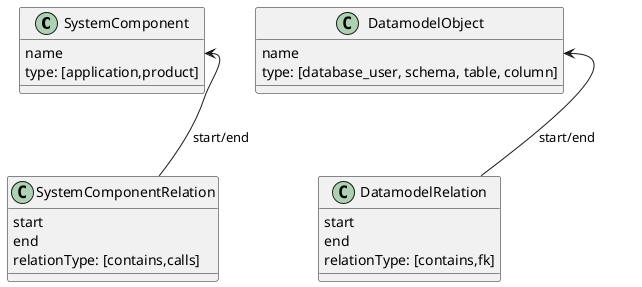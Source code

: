 @startuml

class SystemComponent{
    name
    type: [application,product]
}

class SystemComponentRelation{
    start
    end
    relationType: [contains,calls]
}

class DatamodelRelation{
    start
    end
    relationType: [contains,fk]
}

class DatamodelObject{
    name
    type: [database_user, schema, table, column]
}


DatamodelObject::name <-- DatamodelRelation:start/end
SystemComponent::name <-- SystemComponentRelation:start/end

@enduml